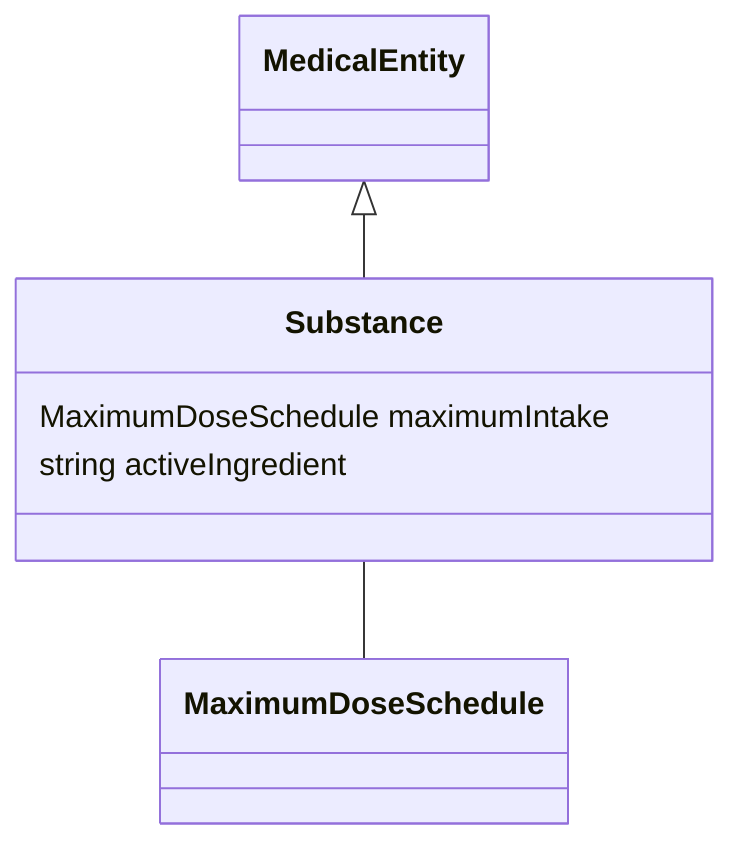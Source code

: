 classDiagram
  Substance -- MaximumDoseSchedule


MedicalEntity <|-- Substance
class Substance {

  MaximumDoseSchedule maximumIntake
  string activeIngredient

}